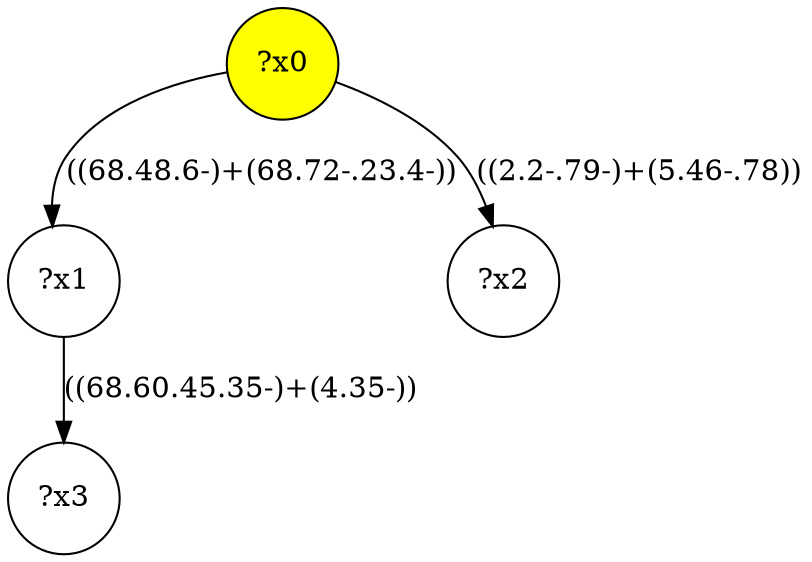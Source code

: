digraph g {
	x0 [fillcolor="yellow", style="filled," shape=circle, label="?x0"];
	x1 [shape=circle, label="?x1"];
	x0 -> x1 [label="((68.48.6-)+(68.72-.23.4-))"];
	x2 [shape=circle, label="?x2"];
	x0 -> x2 [label="((2.2-.79-)+(5.46-.78))"];
	x3 [shape=circle, label="?x3"];
	x1 -> x3 [label="((68.60.45.35-)+(4.35-))"];
}
